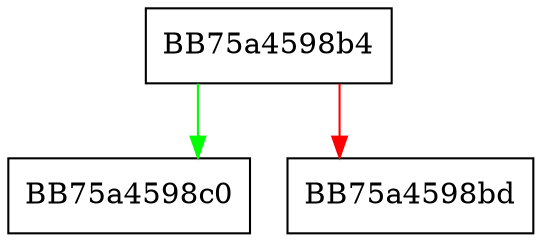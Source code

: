 digraph sqlite3MutexAlloc {
  node [shape="box"];
  graph [splines=ortho];
  BB75a4598b4 -> BB75a4598c0 [color="green"];
  BB75a4598b4 -> BB75a4598bd [color="red"];
}